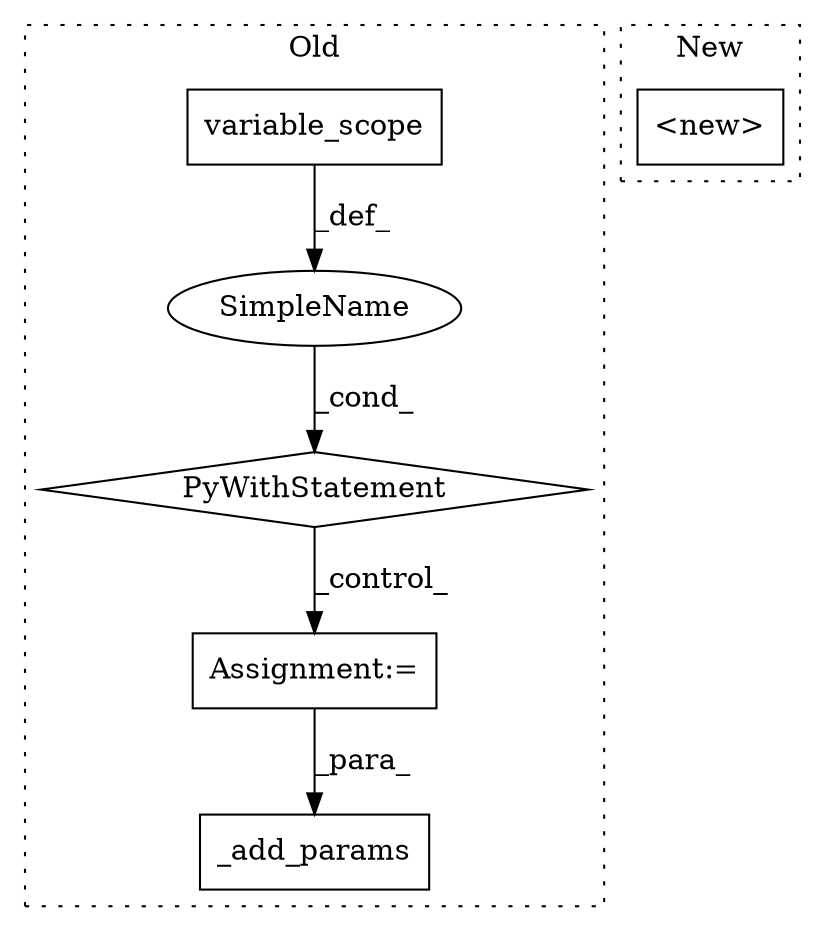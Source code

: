 digraph G {
subgraph cluster0 {
1 [label="_add_params" a="32" s="7623,7644" l="12,1" shape="box"];
3 [label="Assignment:=" a="7" s="7291" l="2" shape="box"];
4 [label="SimpleName" a="42" s="" l="" shape="ellipse"];
5 [label="PyWithStatement" a="104" s="7226,7277" l="10,2" shape="diamond"];
6 [label="variable_scope" a="32" s="7257,7276" l="15,1" shape="box"];
label = "Old";
style="dotted";
}
subgraph cluster1 {
2 [label="<new>" a="46" s="7232,7252" l="6,2" shape="box"];
label = "New";
style="dotted";
}
3 -> 1 [label="_para_"];
4 -> 5 [label="_cond_"];
5 -> 3 [label="_control_"];
6 -> 4 [label="_def_"];
}